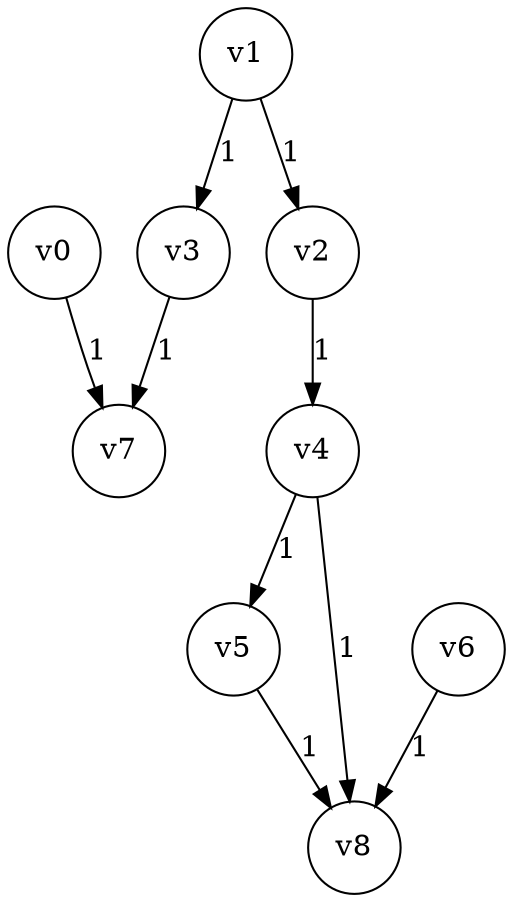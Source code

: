 digraph
{
	node [shape=circle, label="v0"] 0;
	node [shape=circle, label="v1"] 1;
	node [shape=circle, label="v2"] 2;
	node [shape=circle, label="v3"] 3;
	node [shape=circle, label="v4"] 4;
	node [shape=circle, label="v5"] 5;
	node [shape=circle, label="v6"] 6;
	node [shape=circle, label="v7"] 7;
	node [shape=circle, label="v8"] 8;
	0 -> 7 [label="1"]
	1 -> 2 [label="1"]
	1 -> 3 [label="1"]
	2 -> 4 [label="1"]
	3 -> 7 [label="1"]
	4 -> 8 [label="1"]
	4 -> 5 [label="1"]
	5 -> 8 [label="1"]
	6 -> 8 [label="1"]
}
